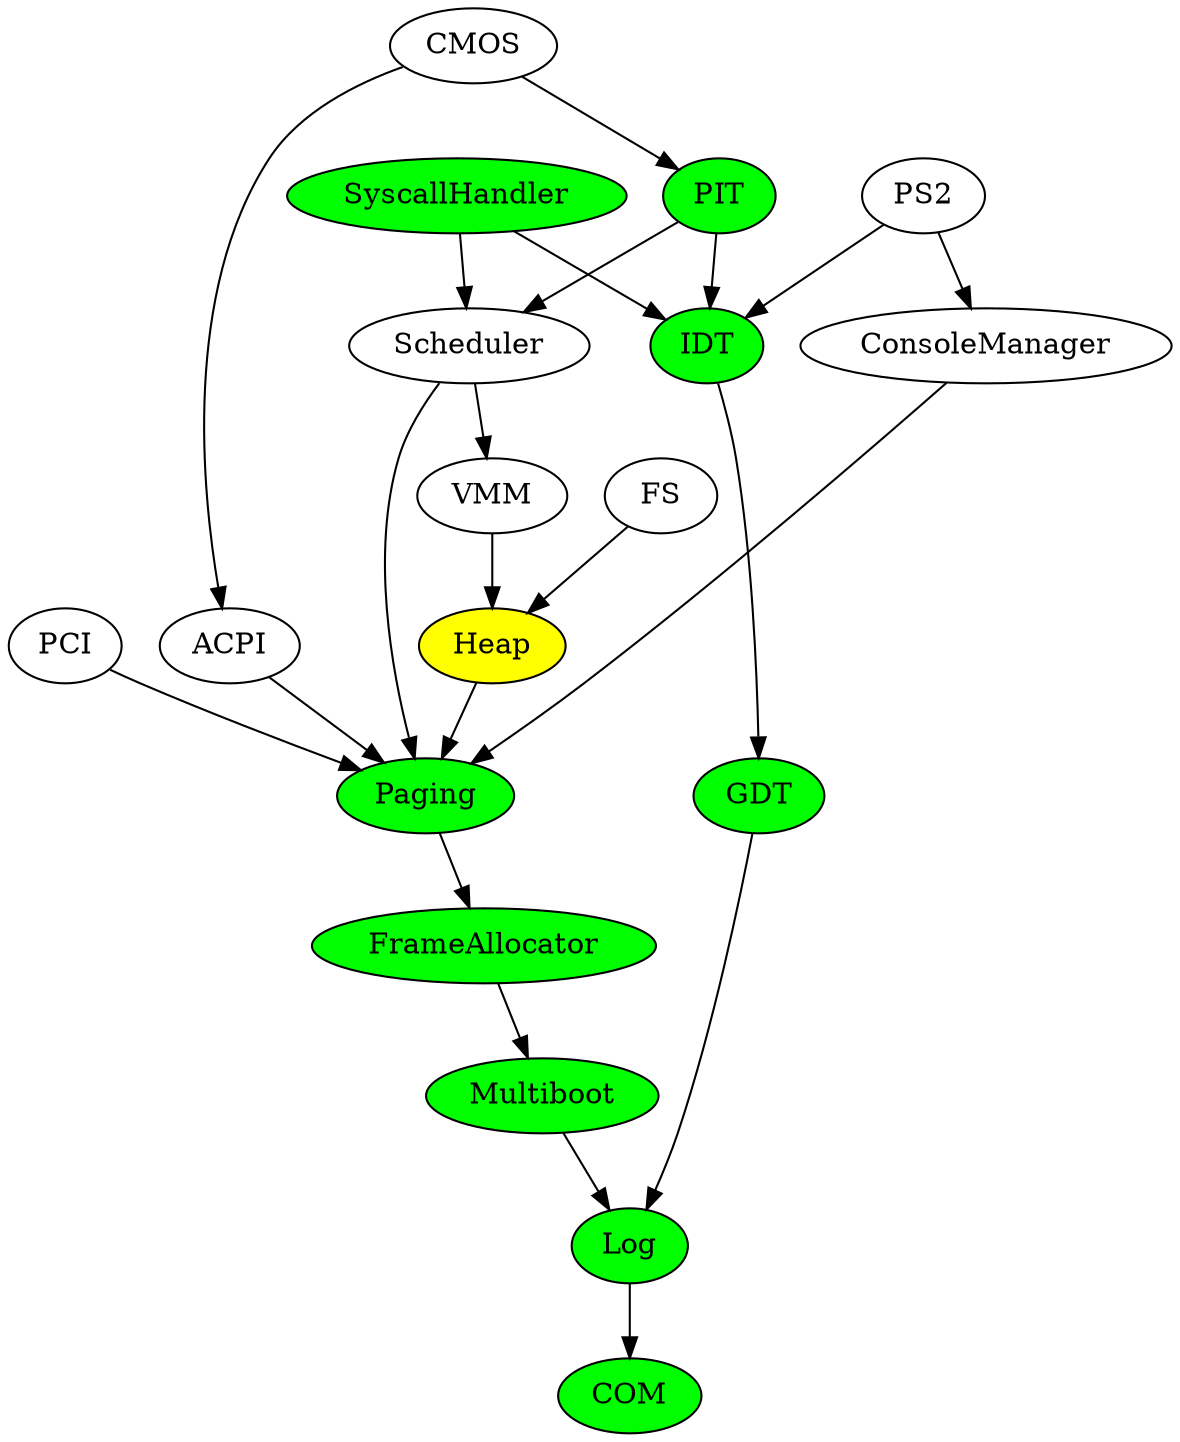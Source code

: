digraph derp {
	COM[style=filled,fillcolor=green];
	ACPI;
	CMOS;
	Log[style=filled,fillcolor=green];
	GDT[style=filled,fillcolor=green];
	IDT[style=filled,fillcolor=green];
	SyscallHandler[style=filled,fillcolor=green];
	PIT[style=filled,fillcolor=green];
	PS2;
	Multiboot[style=filled,fillcolor=green];
	FrameAllocator[style=filled,fillcolor=green];
	Paging[style=filled,fillcolor=green];
	Heap[style=filled,fillcolor=yellow];
	PCI;
	FS;
	ConsoleManager;
	Scheduler;
	VMM;

	//(*) -> COM;

	CMOS -> ACPI;

	Log -> COM;

	IDT -> GDT;
	SyscallHandler -> IDT;
	PIT -> IDT;
	PS2 -> IDT;
	FrameAllocator -> Multiboot;
	Paging -> FrameAllocator;
	Heap -> Paging;
	PS2 -> ConsoleManager;
	SyscallHandler -> Scheduler;
	//Heap -> Scheduler;
	PIT -> Scheduler;
	Scheduler -> VMM;
	VMM -> Heap;
	FS -> Heap;

	ACPI -> Paging;
	PCI -> Paging;
	ConsoleManager -> Paging;
	Scheduler -> Paging;

	CMOS -> PIT;


	//ACPI -> Log;
	//CMOS -> Log;
	GDT -> Log;
	//IDT -> Log;
	//SyscallHandler -> Log;
	//PIT -> Log;
	//PS2 -> Log;
	Multiboot -> Log;
	//FrameAllocator -> Log;
	//Paging -> Log;
	//Heap -> Log;
	//PCI -> Log;
	//FS -> Log;
	//ConsoleManager -> Log;
	//Scheduler -> Log;


}
